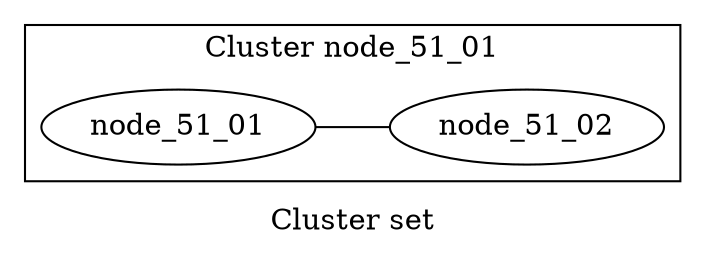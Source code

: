 graph Perl
{
graph [ label="Cluster set" rankdir="LR" ]

subgraph "cluster node_51_01"
{
graph [ label="Cluster node_51_01" rankdir="LR" ]

"node_51_01"
"node_51_02"
"node_51_01" -- "node_51_02" [ label="" ]
}
}
